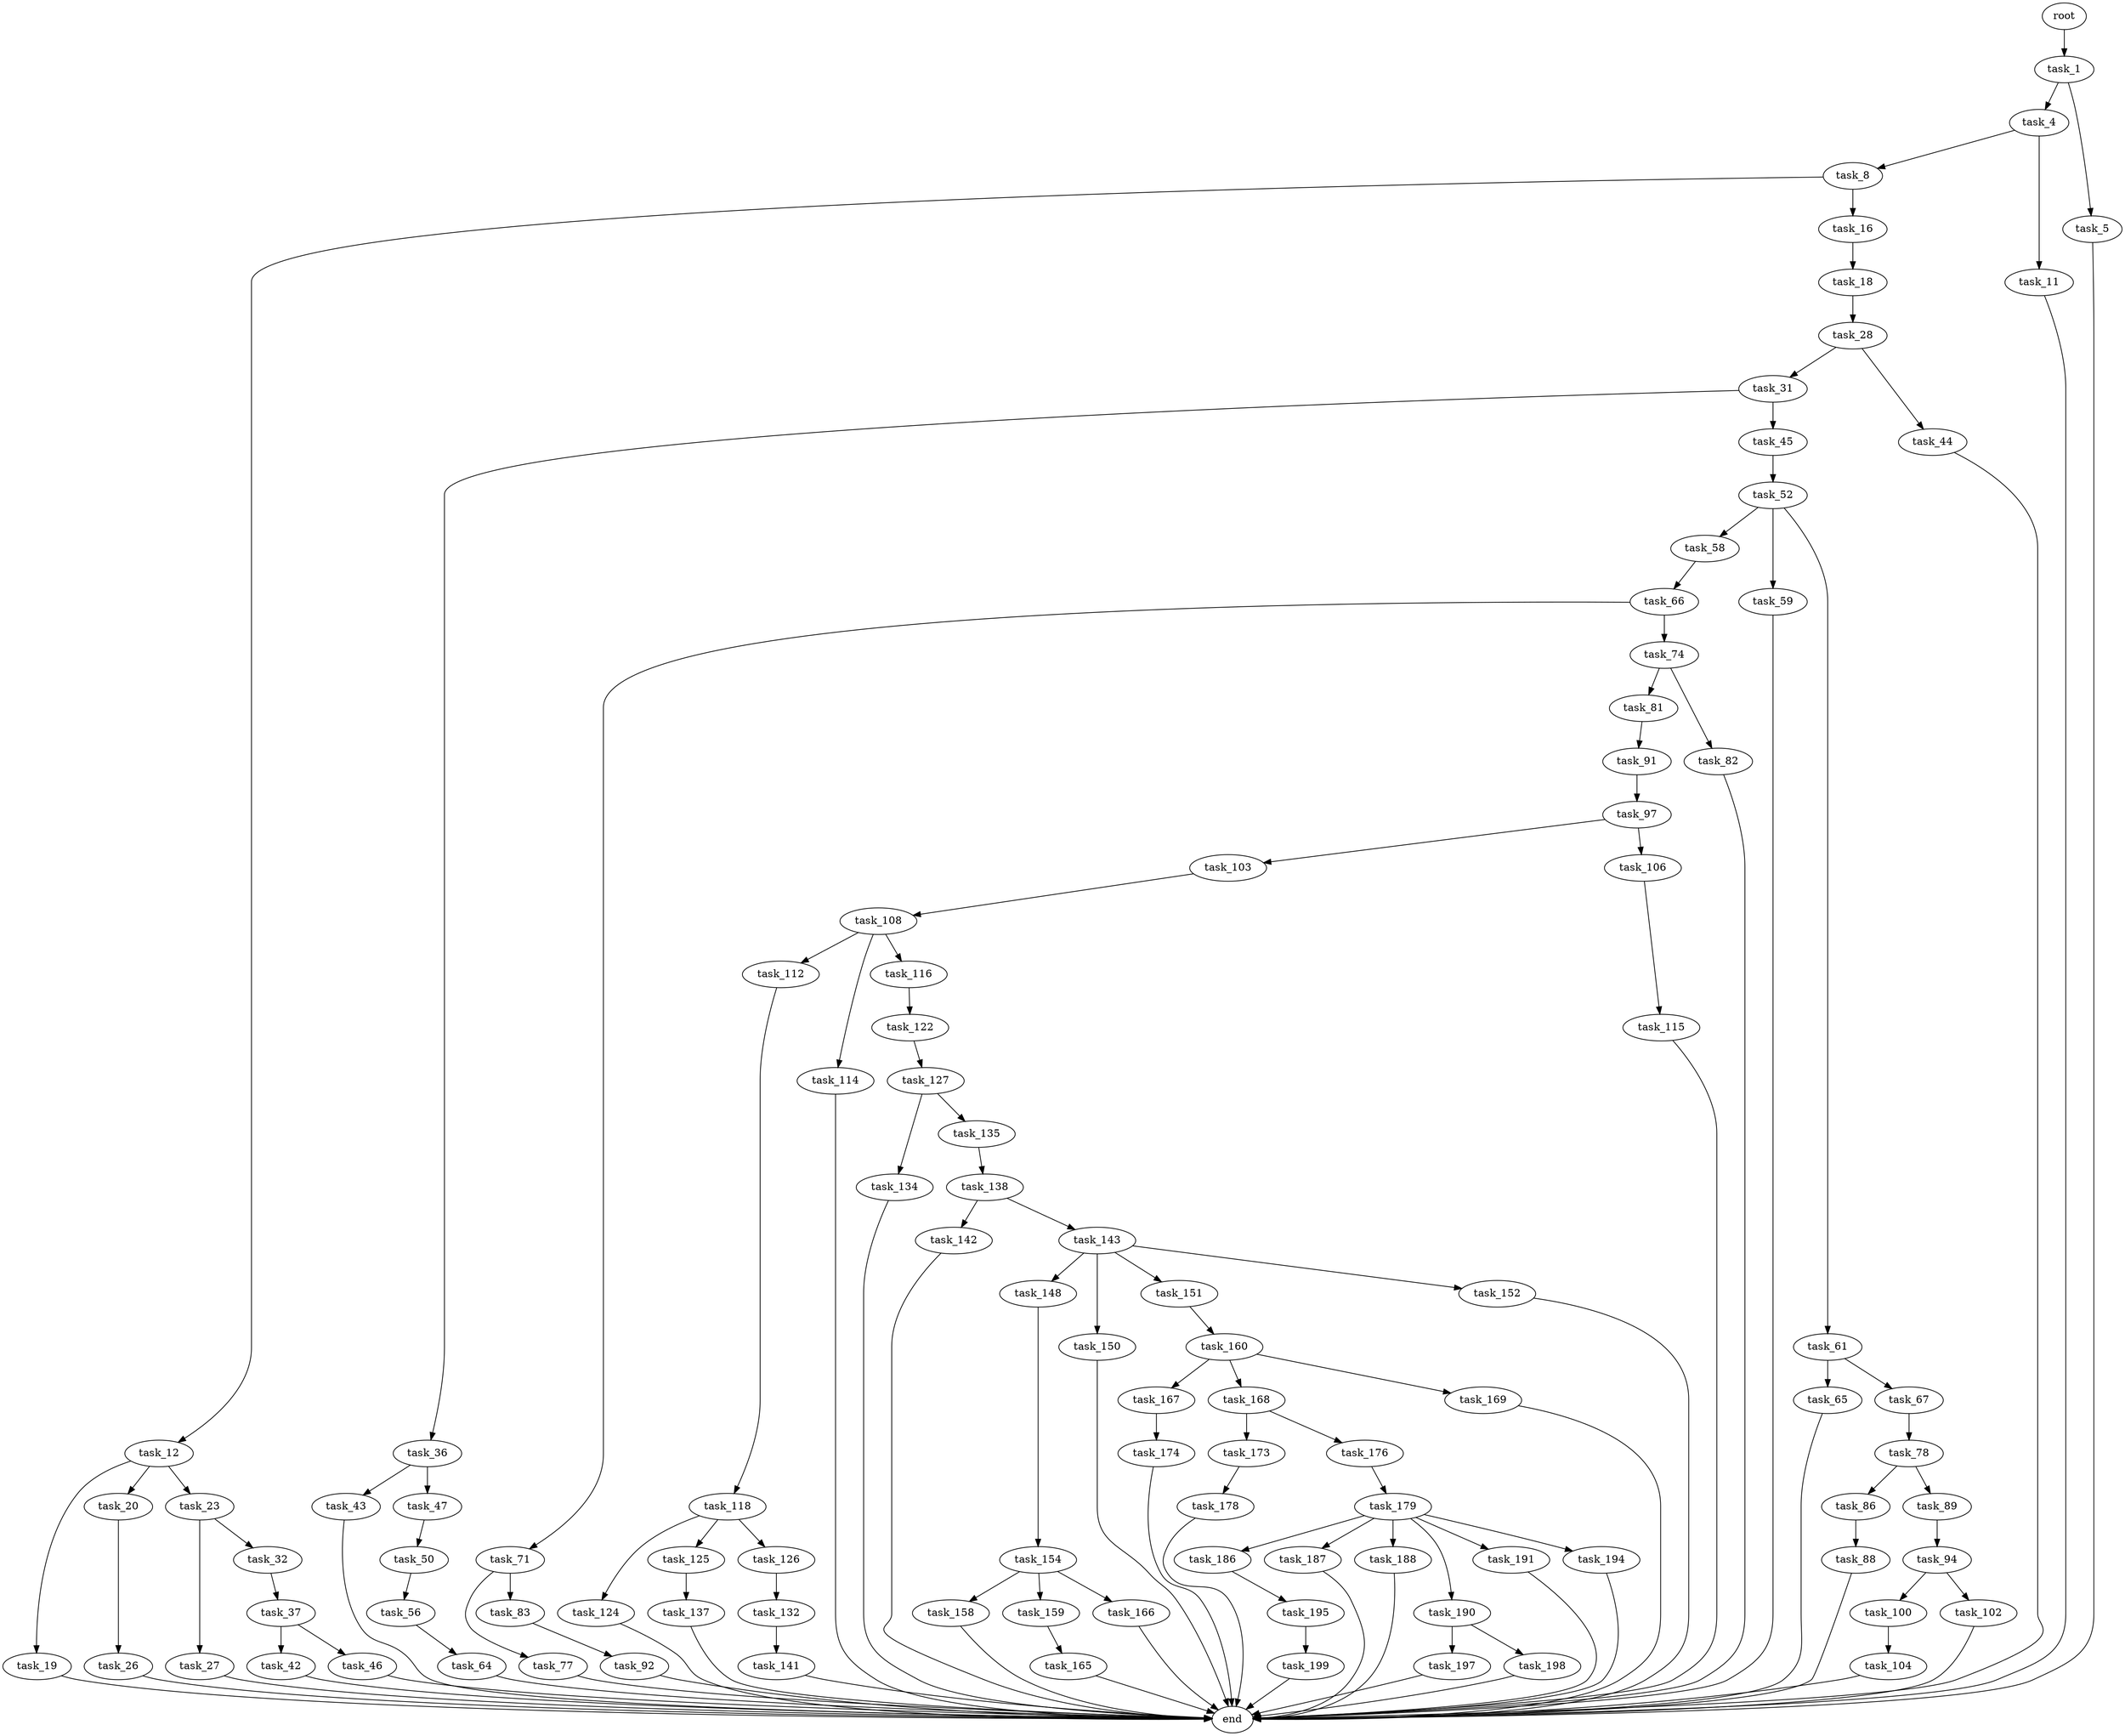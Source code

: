 digraph G {
  root [size="0.000000"];
  task_1 [size="19936879730.000000"];
  task_4 [size="68719476736.000000"];
  task_5 [size="19597678284.000000"];
  task_8 [size="231928233984.000000"];
  task_11 [size="21208607018.000000"];
  end [size="0.000000"];
  task_12 [size="1233835553365.000000"];
  task_16 [size="9301525823.000000"];
  task_19 [size="23074035828.000000"];
  task_20 [size="1037178362210.000000"];
  task_23 [size="2161945878.000000"];
  task_18 [size="3461634716.000000"];
  task_28 [size="848310445268.000000"];
  task_26 [size="68719476736.000000"];
  task_27 [size="549755813888.000000"];
  task_32 [size="68719476736.000000"];
  task_31 [size="44183237006.000000"];
  task_44 [size="126542946452.000000"];
  task_36 [size="293748892246.000000"];
  task_45 [size="134217728000.000000"];
  task_37 [size="782757789696.000000"];
  task_43 [size="1073741824000.000000"];
  task_47 [size="95235045351.000000"];
  task_42 [size="4513636763.000000"];
  task_46 [size="835719514788.000000"];
  task_52 [size="550032052537.000000"];
  task_50 [size="123115132427.000000"];
  task_56 [size="28726864287.000000"];
  task_58 [size="259375072396.000000"];
  task_59 [size="511322892184.000000"];
  task_61 [size="4318704301.000000"];
  task_64 [size="36068455462.000000"];
  task_66 [size="564820140716.000000"];
  task_65 [size="9243520384.000000"];
  task_67 [size="1121599541.000000"];
  task_71 [size="651225931398.000000"];
  task_74 [size="68719476736.000000"];
  task_78 [size="863285159389.000000"];
  task_77 [size="16048926572.000000"];
  task_83 [size="223405861111.000000"];
  task_81 [size="782757789696.000000"];
  task_82 [size="43120256043.000000"];
  task_86 [size="68719476736.000000"];
  task_89 [size="16988706262.000000"];
  task_91 [size="606563019526.000000"];
  task_92 [size="436707001808.000000"];
  task_88 [size="95768023704.000000"];
  task_94 [size="368293445632.000000"];
  task_97 [size="1122589964.000000"];
  task_100 [size="560729448803.000000"];
  task_102 [size="583506470.000000"];
  task_103 [size="28991029248.000000"];
  task_106 [size="170545359538.000000"];
  task_104 [size="1073741824000.000000"];
  task_108 [size="290089752009.000000"];
  task_115 [size="16564851618.000000"];
  task_112 [size="23426748544.000000"];
  task_114 [size="2284518097.000000"];
  task_116 [size="549755813888.000000"];
  task_118 [size="3007007532.000000"];
  task_122 [size="325671300445.000000"];
  task_124 [size="10320635196.000000"];
  task_125 [size="108777889943.000000"];
  task_126 [size="36493860731.000000"];
  task_127 [size="83295588770.000000"];
  task_137 [size="8589934592.000000"];
  task_132 [size="16545908692.000000"];
  task_134 [size="368293445632.000000"];
  task_135 [size="643092209124.000000"];
  task_141 [size="4249973964.000000"];
  task_138 [size="461404333551.000000"];
  task_142 [size="68719476736.000000"];
  task_143 [size="3473141565.000000"];
  task_148 [size="8589934592.000000"];
  task_150 [size="37577781331.000000"];
  task_151 [size="324183468728.000000"];
  task_152 [size="10503919113.000000"];
  task_154 [size="1390141272.000000"];
  task_160 [size="231928233984.000000"];
  task_158 [size="4623823572.000000"];
  task_159 [size="30624135990.000000"];
  task_166 [size="368293445632.000000"];
  task_165 [size="782757789696.000000"];
  task_167 [size="12018634296.000000"];
  task_168 [size="709695707188.000000"];
  task_169 [size="626219355615.000000"];
  task_174 [size="549755813888.000000"];
  task_173 [size="1481400308.000000"];
  task_176 [size="7782862040.000000"];
  task_178 [size="368293445632.000000"];
  task_179 [size="111095904473.000000"];
  task_186 [size="96270398395.000000"];
  task_187 [size="991928749416.000000"];
  task_188 [size="462623319309.000000"];
  task_190 [size="50170275056.000000"];
  task_191 [size="553933224676.000000"];
  task_194 [size="17217106360.000000"];
  task_195 [size="297629520215.000000"];
  task_197 [size="456182387451.000000"];
  task_198 [size="42940702714.000000"];
  task_199 [size="8589934592.000000"];

  root -> task_1 [size="1.000000"];
  task_1 -> task_4 [size="411041792.000000"];
  task_1 -> task_5 [size="411041792.000000"];
  task_4 -> task_8 [size="134217728.000000"];
  task_4 -> task_11 [size="134217728.000000"];
  task_5 -> end [size="1.000000"];
  task_8 -> task_12 [size="301989888.000000"];
  task_8 -> task_16 [size="301989888.000000"];
  task_11 -> end [size="1.000000"];
  task_12 -> task_19 [size="838860800.000000"];
  task_12 -> task_20 [size="838860800.000000"];
  task_12 -> task_23 [size="838860800.000000"];
  task_16 -> task_18 [size="209715200.000000"];
  task_19 -> end [size="1.000000"];
  task_20 -> task_26 [size="838860800.000000"];
  task_23 -> task_27 [size="134217728.000000"];
  task_23 -> task_32 [size="134217728.000000"];
  task_18 -> task_28 [size="301989888.000000"];
  task_28 -> task_31 [size="536870912.000000"];
  task_28 -> task_44 [size="536870912.000000"];
  task_26 -> end [size="1.000000"];
  task_27 -> end [size="1.000000"];
  task_32 -> task_37 [size="134217728.000000"];
  task_31 -> task_36 [size="838860800.000000"];
  task_31 -> task_45 [size="838860800.000000"];
  task_44 -> end [size="1.000000"];
  task_36 -> task_43 [size="209715200.000000"];
  task_36 -> task_47 [size="209715200.000000"];
  task_45 -> task_52 [size="209715200.000000"];
  task_37 -> task_42 [size="679477248.000000"];
  task_37 -> task_46 [size="679477248.000000"];
  task_43 -> end [size="1.000000"];
  task_47 -> task_50 [size="75497472.000000"];
  task_42 -> end [size="1.000000"];
  task_46 -> end [size="1.000000"];
  task_52 -> task_58 [size="411041792.000000"];
  task_52 -> task_59 [size="411041792.000000"];
  task_52 -> task_61 [size="411041792.000000"];
  task_50 -> task_56 [size="301989888.000000"];
  task_56 -> task_64 [size="33554432.000000"];
  task_58 -> task_66 [size="411041792.000000"];
  task_59 -> end [size="1.000000"];
  task_61 -> task_65 [size="75497472.000000"];
  task_61 -> task_67 [size="75497472.000000"];
  task_64 -> end [size="1.000000"];
  task_66 -> task_71 [size="536870912.000000"];
  task_66 -> task_74 [size="536870912.000000"];
  task_65 -> end [size="1.000000"];
  task_67 -> task_78 [size="75497472.000000"];
  task_71 -> task_77 [size="838860800.000000"];
  task_71 -> task_83 [size="838860800.000000"];
  task_74 -> task_81 [size="134217728.000000"];
  task_74 -> task_82 [size="134217728.000000"];
  task_78 -> task_86 [size="679477248.000000"];
  task_78 -> task_89 [size="679477248.000000"];
  task_77 -> end [size="1.000000"];
  task_83 -> task_92 [size="838860800.000000"];
  task_81 -> task_91 [size="679477248.000000"];
  task_82 -> end [size="1.000000"];
  task_86 -> task_88 [size="134217728.000000"];
  task_89 -> task_94 [size="301989888.000000"];
  task_91 -> task_97 [size="838860800.000000"];
  task_92 -> end [size="1.000000"];
  task_88 -> end [size="1.000000"];
  task_94 -> task_100 [size="411041792.000000"];
  task_94 -> task_102 [size="411041792.000000"];
  task_97 -> task_103 [size="75497472.000000"];
  task_97 -> task_106 [size="75497472.000000"];
  task_100 -> task_104 [size="679477248.000000"];
  task_102 -> end [size="1.000000"];
  task_103 -> task_108 [size="75497472.000000"];
  task_106 -> task_115 [size="301989888.000000"];
  task_104 -> end [size="1.000000"];
  task_108 -> task_112 [size="301989888.000000"];
  task_108 -> task_114 [size="301989888.000000"];
  task_108 -> task_116 [size="301989888.000000"];
  task_115 -> end [size="1.000000"];
  task_112 -> task_118 [size="838860800.000000"];
  task_114 -> end [size="1.000000"];
  task_116 -> task_122 [size="536870912.000000"];
  task_118 -> task_124 [size="75497472.000000"];
  task_118 -> task_125 [size="75497472.000000"];
  task_118 -> task_126 [size="75497472.000000"];
  task_122 -> task_127 [size="209715200.000000"];
  task_124 -> end [size="1.000000"];
  task_125 -> task_137 [size="209715200.000000"];
  task_126 -> task_132 [size="838860800.000000"];
  task_127 -> task_134 [size="75497472.000000"];
  task_127 -> task_135 [size="75497472.000000"];
  task_137 -> end [size="1.000000"];
  task_132 -> task_141 [size="33554432.000000"];
  task_134 -> end [size="1.000000"];
  task_135 -> task_138 [size="411041792.000000"];
  task_141 -> end [size="1.000000"];
  task_138 -> task_142 [size="301989888.000000"];
  task_138 -> task_143 [size="301989888.000000"];
  task_142 -> end [size="1.000000"];
  task_143 -> task_148 [size="209715200.000000"];
  task_143 -> task_150 [size="209715200.000000"];
  task_143 -> task_151 [size="209715200.000000"];
  task_143 -> task_152 [size="209715200.000000"];
  task_148 -> task_154 [size="33554432.000000"];
  task_150 -> end [size="1.000000"];
  task_151 -> task_160 [size="301989888.000000"];
  task_152 -> end [size="1.000000"];
  task_154 -> task_158 [size="75497472.000000"];
  task_154 -> task_159 [size="75497472.000000"];
  task_154 -> task_166 [size="75497472.000000"];
  task_160 -> task_167 [size="301989888.000000"];
  task_160 -> task_168 [size="301989888.000000"];
  task_160 -> task_169 [size="301989888.000000"];
  task_158 -> end [size="1.000000"];
  task_159 -> task_165 [size="33554432.000000"];
  task_166 -> end [size="1.000000"];
  task_165 -> end [size="1.000000"];
  task_167 -> task_174 [size="411041792.000000"];
  task_168 -> task_173 [size="536870912.000000"];
  task_168 -> task_176 [size="536870912.000000"];
  task_169 -> end [size="1.000000"];
  task_174 -> end [size="1.000000"];
  task_173 -> task_178 [size="75497472.000000"];
  task_176 -> task_179 [size="411041792.000000"];
  task_178 -> end [size="1.000000"];
  task_179 -> task_186 [size="301989888.000000"];
  task_179 -> task_187 [size="301989888.000000"];
  task_179 -> task_188 [size="301989888.000000"];
  task_179 -> task_190 [size="301989888.000000"];
  task_179 -> task_191 [size="301989888.000000"];
  task_179 -> task_194 [size="301989888.000000"];
  task_186 -> task_195 [size="301989888.000000"];
  task_187 -> end [size="1.000000"];
  task_188 -> end [size="1.000000"];
  task_190 -> task_197 [size="838860800.000000"];
  task_190 -> task_198 [size="838860800.000000"];
  task_191 -> end [size="1.000000"];
  task_194 -> end [size="1.000000"];
  task_195 -> task_199 [size="209715200.000000"];
  task_197 -> end [size="1.000000"];
  task_198 -> end [size="1.000000"];
  task_199 -> end [size="1.000000"];
}
